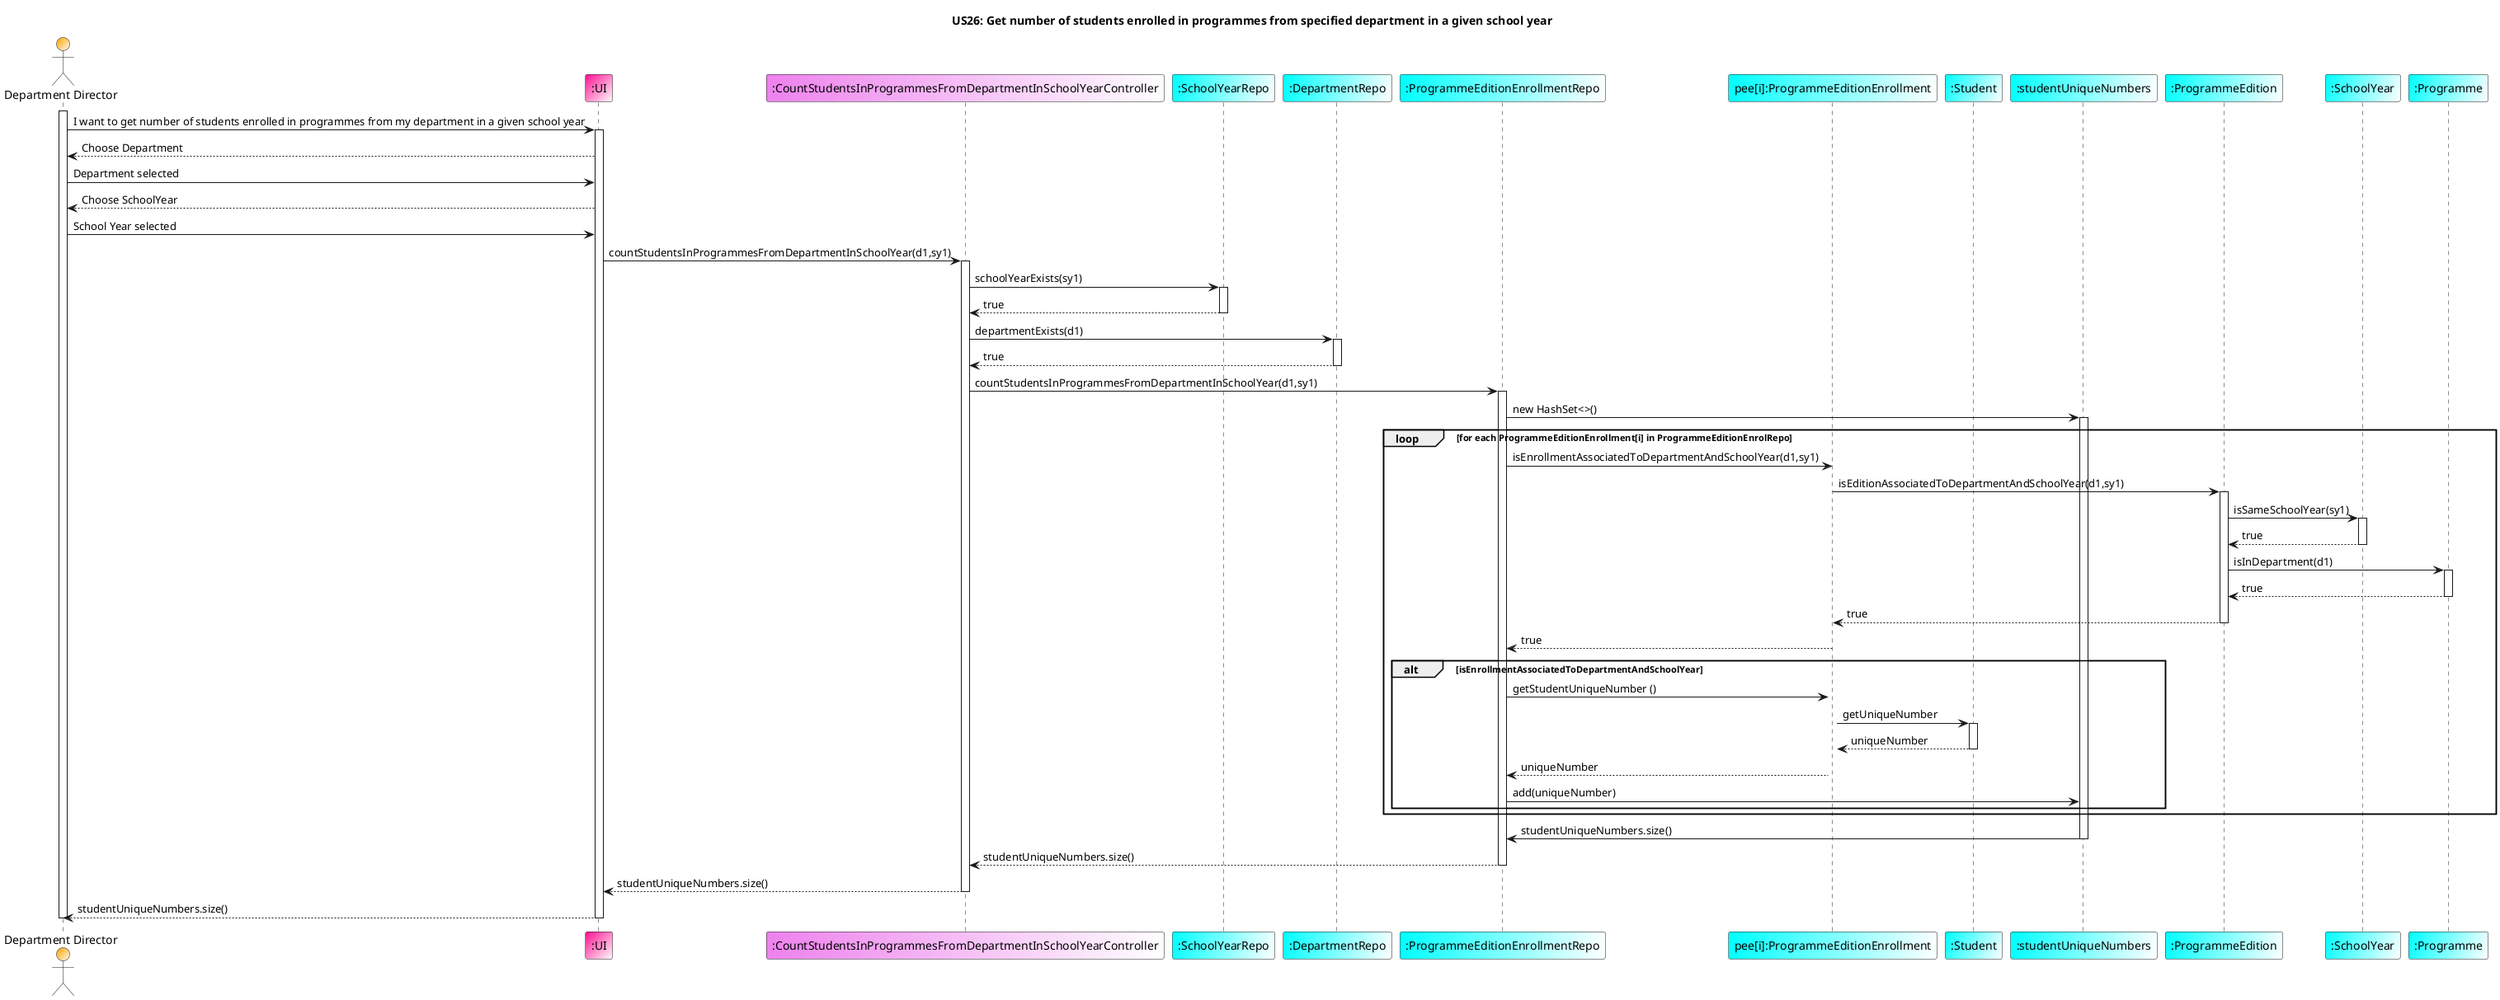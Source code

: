 @startuml

title US26: Get number of students enrolled in programmes from specified department in a given school year

actor "Department Director" as DepartmentDir #Orange/White
participant ":UI" as UI #DeepPink/White
participant ":CountStudentsInProgrammesFromDepartmentInSchoolYearController" as Controller #Violet/White
participant ":SchoolYearRepo" as SchoolYearRepo #Cyan/White
participant ":DepartmentRepo" as DepartmentRepo #Cyan/White
participant ":ProgrammeEditionEnrollmentRepo" as ProgrammeEditionEnrolRepo #Cyan/White
participant "pee[i]:ProgrammeEditionEnrollment" as ProgrammeEditionEnrollmenti #Cyan/White
participant ":Student" as Student #Cyan/White
participant ":studentUniqueNumbers" as StudentUniqueNumbers #Cyan/White
participant ":ProgrammeEdition" as ProgrammeEdition #Cyan/White
participant ":SchoolYear" as SchoolYear #Cyan/White
participant ":Programme" as Programme #Cyan/White


activate DepartmentDir
DepartmentDir -> UI: I want to get number of students enrolled in programmes from my department in a given school year
activate UI
UI-->DepartmentDir: Choose Department
DepartmentDir ->UI: Department selected
UI --> DepartmentDir: Choose SchoolYear
DepartmentDir ->UI: School Year selected

UI-> Controller: countStudentsInProgrammesFromDepartmentInSchoolYear(d1,sy1)
activate Controller
Controller -> SchoolYearRepo: schoolYearExists(sy1)
activate SchoolYearRepo
SchoolYearRepo --> Controller: true
deactivate SchoolYearRepo
Controller -> DepartmentRepo: departmentExists(d1)
activate DepartmentRepo
DepartmentRepo-->Controller: true
deactivate DepartmentRepo
Controller -> ProgrammeEditionEnrolRepo: countStudentsInProgrammesFromDepartmentInSchoolYear(d1,sy1)
activate ProgrammeEditionEnrolRepo

ProgrammeEditionEnrolRepo -> StudentUniqueNumbers: new HashSet<>()
activate StudentUniqueNumbers
loop for each ProgrammeEditionEnrollment[i] in ProgrammeEditionEnrolRepo
ProgrammeEditionEnrolRepo ->ProgrammeEditionEnrollmenti :isEnrollmentAssociatedToDepartmentAndSchoolYear(d1,sy1)
ProgrammeEditionEnrollmenti -> ProgrammeEdition: isEditionAssociatedToDepartmentAndSchoolYear(d1,sy1)
activate ProgrammeEdition
ProgrammeEdition->SchoolYear: isSameSchoolYear(sy1)
activate SchoolYear
SchoolYear -->ProgrammeEdition: true
deactivate SchoolYear
ProgrammeEdition->Programme: isInDepartment(d1)
activate Programme
Programme-->ProgrammeEdition:true
deactivate Programme
ProgrammeEdition-->ProgrammeEditionEnrollmenti: true
deactivate ProgrammeEdition
ProgrammeEditionEnrollmenti-->ProgrammeEditionEnrolRepo: true
deactivate ProgrammeEditionEnrollmenti
alt isEnrollmentAssociatedToDepartmentAndSchoolYear
ProgrammeEditionEnrolRepo -> ProgrammeEditionEnrollmenti: getStudentUniqueNumber ()
activate ProgrammeEditionEnrollmenti
ProgrammeEditionEnrollmenti -> Student:getUniqueNumber
activate Student
Student -->ProgrammeEditionEnrollmenti: uniqueNumber
deactivate Student
ProgrammeEditionEnrollmenti --> ProgrammeEditionEnrolRepo: uniqueNumber
ProgrammeEditionEnrolRepo-> StudentUniqueNumbers: add(uniqueNumber)
end
end
StudentUniqueNumbers -> ProgrammeEditionEnrolRepo: studentUniqueNumbers.size()
deactivate StudentUniqueNumbers
ProgrammeEditionEnrolRepo-->Controller: studentUniqueNumbers.size()
deactivate ProgrammeEditionEnrolRepo
Controller --> UI:  studentUniqueNumbers.size()
deactivate Controller
UI-->DepartmentDir: studentUniqueNumbers.size()
deactivate DepartmentDir
deactivate UI


@enduml